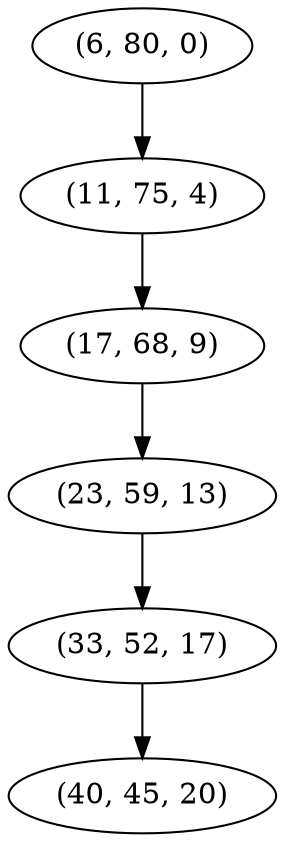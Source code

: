 digraph tree {
    "(6, 80, 0)";
    "(11, 75, 4)";
    "(17, 68, 9)";
    "(23, 59, 13)";
    "(33, 52, 17)";
    "(40, 45, 20)";
    "(6, 80, 0)" -> "(11, 75, 4)";
    "(11, 75, 4)" -> "(17, 68, 9)";
    "(17, 68, 9)" -> "(23, 59, 13)";
    "(23, 59, 13)" -> "(33, 52, 17)";
    "(33, 52, 17)" -> "(40, 45, 20)";
}
